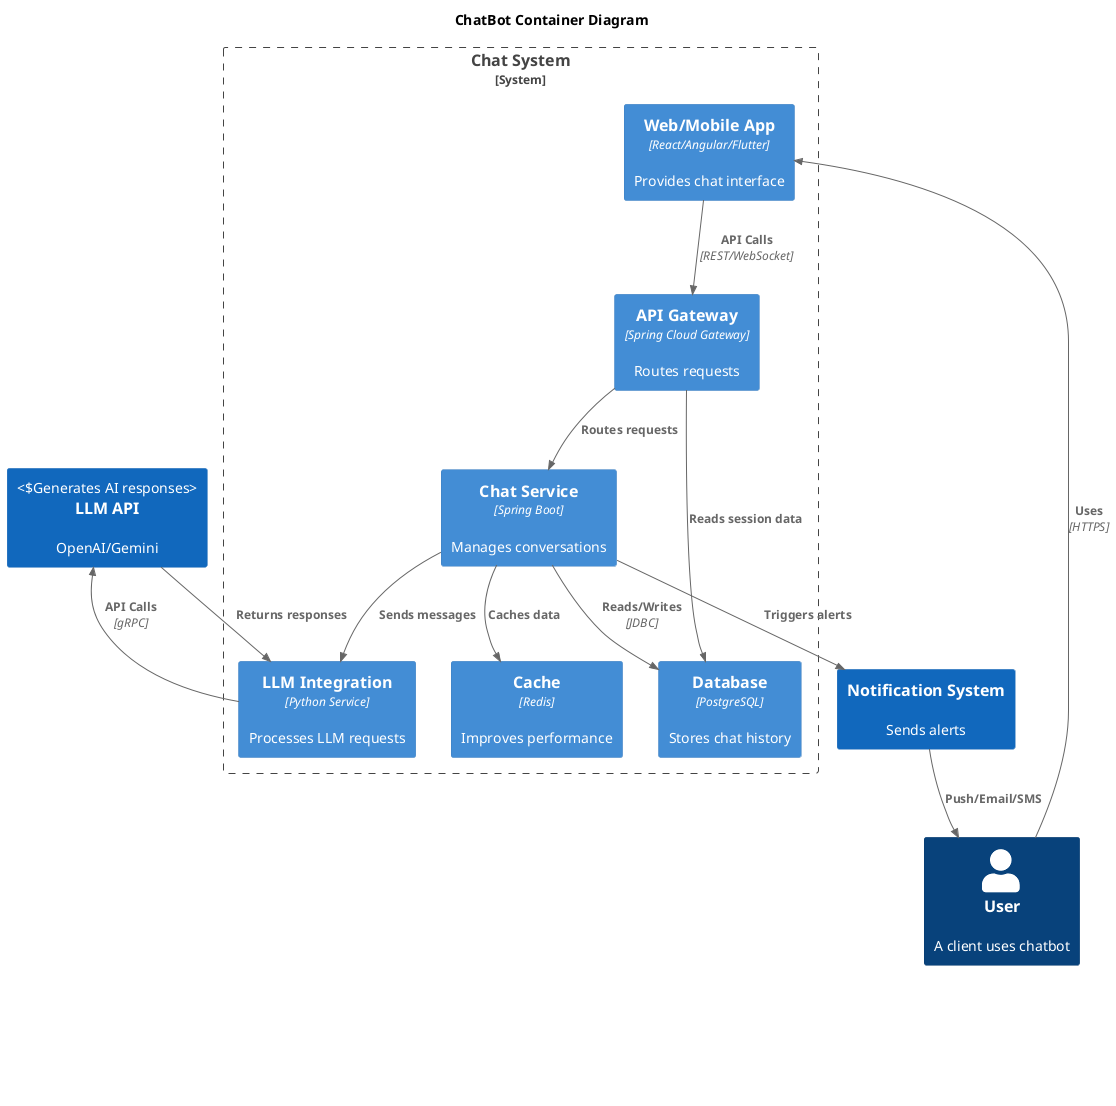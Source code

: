 @startuml ChatBot_Container_View
!include <C4/C4_Container>

LAYOUT_TOP_DOWN() 
LAYOUT_WITH_LEGEND()


title ChatBot Container Diagram

Person(user, "User", "A client uses chatbot")

System_Boundary(chat_system, "Chat System") {
    Container(web_app, "Web/Mobile App", "React/Angular/Flutter", "Provides chat interface")
    Container(api_gateway, "API Gateway", "Spring Cloud Gateway", "Routes requests")
    Container(chat_service, "Chat Service", "Spring Boot", "Manages conversations")
    Container(llm_integration, "LLM Integration", "Python Service", "Processes LLM requests")
    Container(db, "Database", "PostgreSQL", "Stores chat history")
    Container(cache, "Cache", "Redis", "Improves performance")
}

System(llm, "LLM API", "OpenAI/Gemini", "Generates AI responses")
System(notifications, "Notification System", "Sends alerts")

' Relationships
Rel(user, web_app, "Uses", "HTTPS")
Rel(notifications, user, "Push/Email/SMS")
Rel(web_app, api_gateway, "API Calls", "REST/WebSocket")
Rel(api_gateway, chat_service, "Routes requests")
Rel(chat_service, llm_integration, "Sends messages")
Rel(llm_integration, llm, "API Calls", "gRPC")
Rel(llm, llm_integration, "Returns responses")
Rel(chat_service, db, "Reads/Writes", "JDBC")
Rel(chat_service, cache, "Caches data")
Rel(api_gateway, db, "Reads session data")
Rel(chat_service, notifications, "Triggers alerts")

legend right
  <<legend>> Container Types
  <#357ABD> Application
  <#5F9EA0> Service
  <#4F4F4F> Database
  <#0099CC> External System
endlegend
@enduml